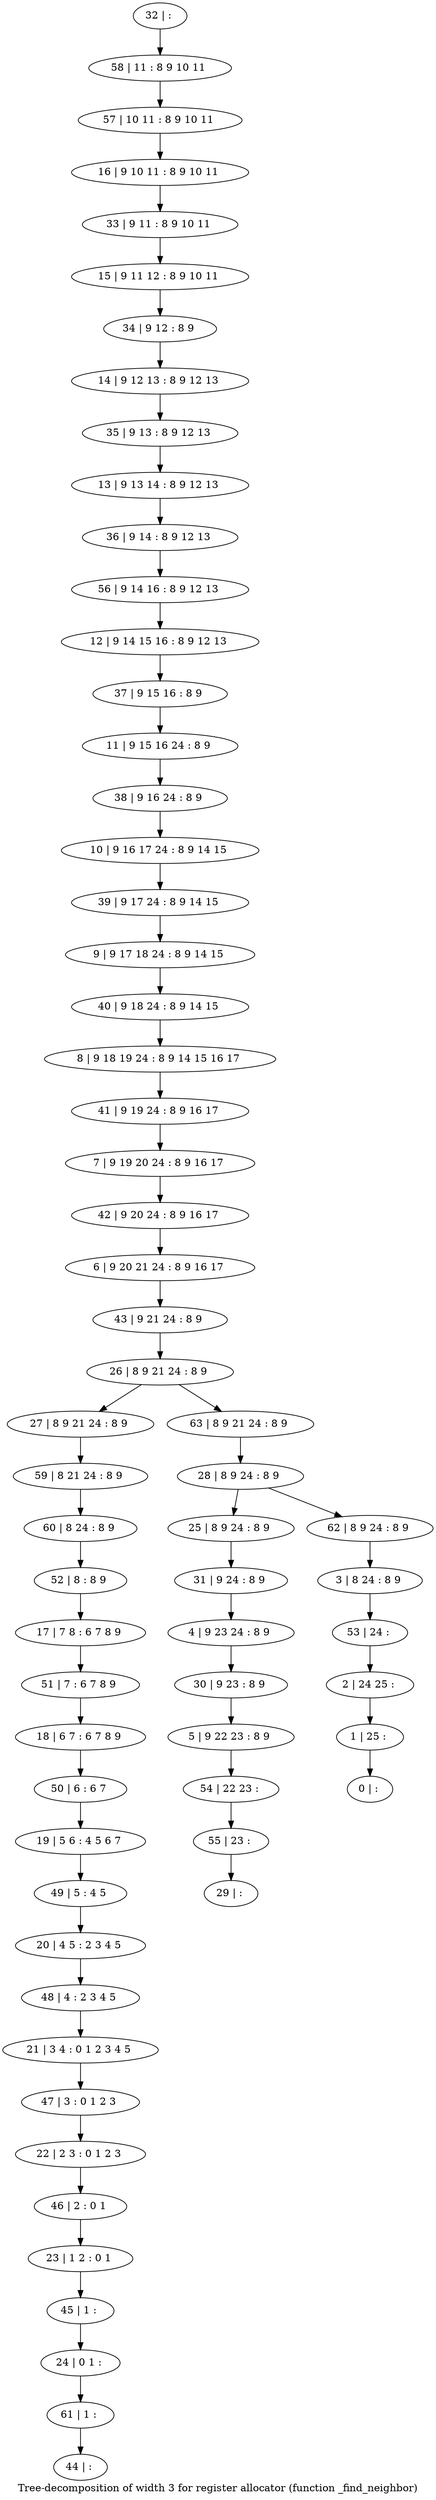 digraph G {
graph [label="Tree-decomposition of width 3 for register allocator (function _find_neighbor)"]
0[label="0 | : "];
1[label="1 | 25 : "];
2[label="2 | 24 25 : "];
3[label="3 | 8 24 : 8 9 "];
4[label="4 | 9 23 24 : 8 9 "];
5[label="5 | 9 22 23 : 8 9 "];
6[label="6 | 9 20 21 24 : 8 9 16 17 "];
7[label="7 | 9 19 20 24 : 8 9 16 17 "];
8[label="8 | 9 18 19 24 : 8 9 14 15 16 17 "];
9[label="9 | 9 17 18 24 : 8 9 14 15 "];
10[label="10 | 9 16 17 24 : 8 9 14 15 "];
11[label="11 | 9 15 16 24 : 8 9 "];
12[label="12 | 9 14 15 16 : 8 9 12 13 "];
13[label="13 | 9 13 14 : 8 9 12 13 "];
14[label="14 | 9 12 13 : 8 9 12 13 "];
15[label="15 | 9 11 12 : 8 9 10 11 "];
16[label="16 | 9 10 11 : 8 9 10 11 "];
17[label="17 | 7 8 : 6 7 8 9 "];
18[label="18 | 6 7 : 6 7 8 9 "];
19[label="19 | 5 6 : 4 5 6 7 "];
20[label="20 | 4 5 : 2 3 4 5 "];
21[label="21 | 3 4 : 0 1 2 3 4 5 "];
22[label="22 | 2 3 : 0 1 2 3 "];
23[label="23 | 1 2 : 0 1 "];
24[label="24 | 0 1 : "];
25[label="25 | 8 9 24 : 8 9 "];
26[label="26 | 8 9 21 24 : 8 9 "];
27[label="27 | 8 9 21 24 : 8 9 "];
28[label="28 | 8 9 24 : 8 9 "];
29[label="29 | : "];
30[label="30 | 9 23 : 8 9 "];
31[label="31 | 9 24 : 8 9 "];
32[label="32 | : "];
33[label="33 | 9 11 : 8 9 10 11 "];
34[label="34 | 9 12 : 8 9 "];
35[label="35 | 9 13 : 8 9 12 13 "];
36[label="36 | 9 14 : 8 9 12 13 "];
37[label="37 | 9 15 16 : 8 9 "];
38[label="38 | 9 16 24 : 8 9 "];
39[label="39 | 9 17 24 : 8 9 14 15 "];
40[label="40 | 9 18 24 : 8 9 14 15 "];
41[label="41 | 9 19 24 : 8 9 16 17 "];
42[label="42 | 9 20 24 : 8 9 16 17 "];
43[label="43 | 9 21 24 : 8 9 "];
44[label="44 | : "];
45[label="45 | 1 : "];
46[label="46 | 2 : 0 1 "];
47[label="47 | 3 : 0 1 2 3 "];
48[label="48 | 4 : 2 3 4 5 "];
49[label="49 | 5 : 4 5 "];
50[label="50 | 6 : 6 7 "];
51[label="51 | 7 : 6 7 8 9 "];
52[label="52 | 8 : 8 9 "];
53[label="53 | 24 : "];
54[label="54 | 22 23 : "];
55[label="55 | 23 : "];
56[label="56 | 9 14 16 : 8 9 12 13 "];
57[label="57 | 10 11 : 8 9 10 11 "];
58[label="58 | 11 : 8 9 10 11 "];
59[label="59 | 8 21 24 : 8 9 "];
60[label="60 | 8 24 : 8 9 "];
61[label="61 | 1 : "];
62[label="62 | 8 9 24 : 8 9 "];
63[label="63 | 8 9 21 24 : 8 9 "];
30->5 ;
4->30 ;
31->4 ;
25->31 ;
45->24 ;
23->45 ;
46->23 ;
22->46 ;
47->22 ;
21->47 ;
48->21 ;
20->48 ;
49->20 ;
19->49 ;
50->19 ;
18->50 ;
51->18 ;
17->51 ;
52->17 ;
5->54 ;
55->29 ;
54->55 ;
27->59 ;
60->52 ;
59->60 ;
61->44 ;
24->61 ;
32->58 ;
58->57 ;
57->16 ;
16->33 ;
33->15 ;
15->34 ;
34->14 ;
14->35 ;
35->13 ;
13->36 ;
36->56 ;
56->12 ;
12->37 ;
37->11 ;
11->38 ;
38->10 ;
10->39 ;
39->9 ;
9->40 ;
40->8 ;
8->41 ;
41->7 ;
7->42 ;
42->6 ;
6->43 ;
43->26 ;
3->53 ;
53->2 ;
2->1 ;
1->0 ;
62->3 ;
63->28 ;
28->25 ;
28->62 ;
26->27 ;
26->63 ;
}

